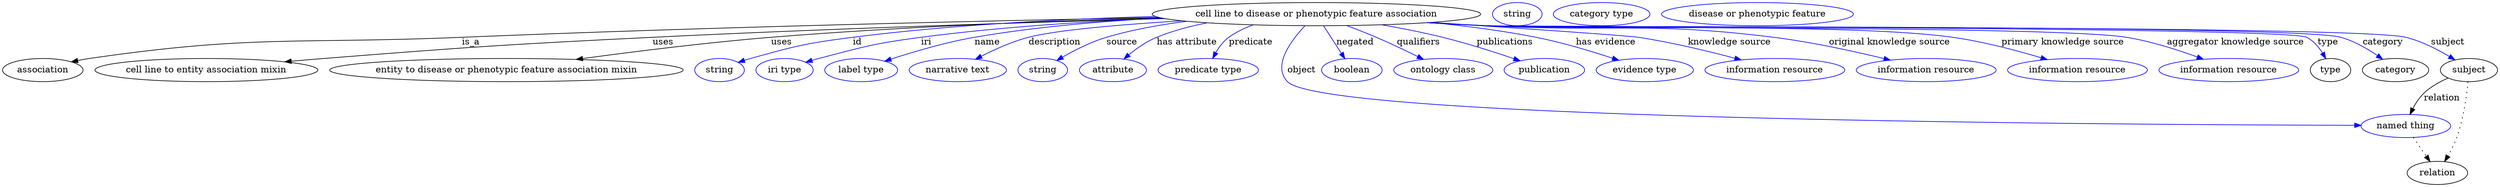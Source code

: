 digraph {
	graph [bb="0,0,3870.6,283"];
	node [label="\N"];
	"cell line to disease or phenotypic feature association"	[height=0.5,
		label="cell line to disease or phenotypic feature association",
		pos="2037.4,265",
		width=7.0771];
	association	[height=0.5,
		pos="62.394,178",
		width=1.7332];
	"cell line to disease or phenotypic feature association" -> association	[label=is_a,
		lp="726.39,221.5",
		pos="e,106.47,190.84 1793.4,259.79 1527.5,254.67 1089.6,244.73 712.39,229 454.87,218.26 388.4,233.49 133.39,196 127.91,195.19 122.22,\
194.17 116.57,193.02"];
	"cell line to entity association mixin"	[height=0.5,
		pos="315.39,178",
		width=4.8024];
	"cell line to disease or phenotypic feature association" -> "cell line to entity association mixin"	[label=uses,
		lp="1023.9,221.5",
		pos="e,436.75,190.82 1802.1,258.06 1593.3,252.29 1279.9,242.44 1007.4,229 780.53,217.81 723.83,213.9 497.39,196 481,194.7 463.78,193.24 \
446.75,191.72"];
	"entity to disease or phenotypic feature association mixin"	[height=0.5,
		pos="780.39,178",
		width=7.6188];
	"cell line to disease or phenotypic feature association" -> "entity to disease or phenotypic feature association mixin"	[label=uses,
		lp="1207.9,221.5",
		pos="e,888.76,194.57 1796.4,259.14 1627,254.47 1395.1,245.57 1191.4,229 1092.5,220.95 980.83,207.05 898.85,195.95"];
	id	[color=blue,
		height=0.5,
		label=string,
		pos="1111.4,178",
		width=1.0652];
	"cell line to disease or phenotypic feature association" -> id	[color=blue,
		label=id,
		lp="1325.4,221.5",
		pos="e,1140.4,189.98 1787.4,261.4 1648.8,257.56 1473.5,248.75 1318.4,229 1246.8,219.88 1228.9,215.43 1159.4,196 1156.3,195.13 1153.1,\
194.17 1149.9,193.15",
		style=solid];
	iri	[color=blue,
		height=0.5,
		label="iri type",
		pos="1212.4,178",
		width=1.2277];
	"cell line to disease or phenotypic feature association" -> iri	[color=blue,
		label=iri,
		lp="1431.4,221.5",
		pos="e,1245.3,190.15 1798.6,258.65 1684.6,253.99 1546.6,245.28 1423.4,229 1352.3,219.6 1334.8,214.31 1265.4,196 1262,195.11 1258.5,194.13 \
1255.1,193.11",
		style=solid];
	name	[color=blue,
		height=0.5,
		label="label type",
		pos="1331.4,178",
		width=1.5707];
	"cell line to disease or phenotypic feature association" -> name	[color=blue,
		label=name,
		lp="1526.4,221.5",
		pos="e,1367.7,191.84 1797.2,258.98 1705.7,254.25 1600.7,245.39 1506.4,229 1461.9,221.27 1412.6,206.59 1377.6,195.13",
		style=solid];
	description	[color=blue,
		height=0.5,
		label="narrative text",
		pos="1481.4,178",
		width=2.0943];
	"cell line to disease or phenotypic feature association" -> description	[color=blue,
		label=description,
		lp="1630.9,221.5",
		pos="e,1509.1,195.01 1828.6,254.64 1734.8,249.01 1635.2,240.63 1590.4,229 1565.2,222.46 1538.7,210.41 1518.1,199.77",
		style=solid];
	source	[color=blue,
		height=0.5,
		label=string,
		pos="1613.4,178",
		width=1.0652];
	"cell line to disease or phenotypic feature association" -> source	[color=blue,
		label=source,
		lp="1735.4,221.5",
		pos="e,1635,192.95 1835.6,253.93 1793.9,248.63 1750.8,240.74 1711.4,229 1687.5,221.88 1662.5,209.01 1643.7,198.11",
		style=solid];
	"has attribute"	[color=blue,
		height=0.5,
		label=attribute,
		pos="1721.4,178",
		width=1.4443];
	"cell line to disease or phenotypic feature association" -> "has attribute"	[color=blue,
		label="has attribute",
		lp="1836.4,221.5",
		pos="e,1738.4,195.24 1868,251.51 1841.1,246.3 1814.1,239.05 1789.4,229 1773.7,222.62 1758.4,211.83 1746.2,201.91",
		style=solid];
	predicate	[color=blue,
		height=0.5,
		label="predicate type",
		pos="1869.4,178",
		width=2.1665];
	"cell line to disease or phenotypic feature association" -> predicate	[color=blue,
		label=predicate,
		lp="1935.4,221.5",
		pos="e,1876.4,196.24 1939.4,248.33 1925.9,243.52 1912.7,237.22 1901.4,229 1893,222.9 1886.2,213.84 1881.1,205.1",
		style=solid];
	object	[color=blue,
		height=0.5,
		label="named thing",
		pos="3728.4,91",
		width=1.9318];
	"cell line to disease or phenotypic feature association" -> object	[color=blue,
		label=object,
		lp="2014.4,178",
		pos="e,3658.9,92.064 2019.6,246.81 1998.3,224.3 1968.5,184.82 1992.4,160 2050.5,99.598 3316.3,92.822 3648.9,92.085",
		style=solid];
	negated	[color=blue,
		height=0.5,
		label=boolean,
		pos="2092.4,178",
		width=1.2999];
	"cell line to disease or phenotypic feature association" -> negated	[color=blue,
		label=negated,
		lp="2097.4,221.5",
		pos="e,2081.7,195.6 2048.5,246.8 2056.5,234.54 2067.2,217.87 2076.1,204.13",
		style=solid];
	qualifiers	[color=blue,
		height=0.5,
		label="ontology class",
		pos="2233.4,178",
		width=2.1304];
	"cell line to disease or phenotypic feature association" -> qualifiers	[color=blue,
		label=qualifiers,
		lp="2195.9,221.5",
		pos="e,2203.1,194.62 2084.6,247.21 2099.4,241.69 2115.7,235.34 2130.4,229 2151.7,219.83 2175.1,208.61 2194.1,199.12",
		style=solid];
	publications	[color=blue,
		height=0.5,
		label=publication,
		pos="2390.4,178",
		width=1.7332];
	"cell line to disease or phenotypic feature association" -> publications	[color=blue,
		label=publications,
		lp="2330.4,221.5",
		pos="e,2353,192.43 2139.2,248.45 2169.6,243.09 2203,236.51 2233.4,229 2270.9,219.73 2312.4,206.35 2343.4,195.76",
		style=solid];
	"has evidence"	[color=blue,
		height=0.5,
		label="evidence type",
		pos="2546.4,178",
		width=2.0943];
	"cell line to disease or phenotypic feature association" -> "has evidence"	[color=blue,
		label="has evidence",
		lp="2485.9,221.5",
		pos="e,2506.2,193.28 2215.3,252.08 2268.1,246.84 2325.9,239.42 2378.4,229 2418.7,221.01 2463.2,207.53 2496.3,196.59",
		style=solid];
	"knowledge source"	[color=blue,
		height=0.5,
		label="information resource",
		pos="2748.4,178",
		width=3.015];
	"cell line to disease or phenotypic feature association" -> "knowledge source"	[color=blue,
		label="knowledge source",
		lp="2677.9,221.5",
		pos="e,2696.1,193.82 2216,252.16 2352.6,242.98 2520.3,231.44 2536.4,229 2587.4,221.24 2644.4,207.53 2686.3,196.43",
		style=solid];
	"original knowledge source"	[color=blue,
		height=0.5,
		label="information resource",
		pos="2983.4,178",
		width=3.015];
	"cell line to disease or phenotypic feature association" -> "original knowledge source"	[color=blue,
		label="original knowledge source",
		lp="2926.4,221.5",
		pos="e,2927.8,193.48 2214.2,252.03 2243.3,250.23 2273.2,248.48 2301.4,247 2499.1,236.64 2550,253.52 2746.4,229 2805,221.68 2870.7,207.34 \
2918,195.88",
		style=solid];
	"primary knowledge source"	[color=blue,
		height=0.5,
		label="information resource",
		pos="3218.4,178",
		width=3.015];
	"cell line to disease or phenotypic feature association" -> "primary knowledge source"	[color=blue,
		label="primary knowledge source",
		lp="3195.4,221.5",
		pos="e,3171.6,194.27 2211.3,251.82 2241.3,250 2272.3,248.3 2301.4,247 2462,239.83 2865.2,251.2 3024.4,229 3071.4,222.45 3123.3,208.7 \
3161.6,197.27",
		style=solid];
	"aggregator knowledge source"	[color=blue,
		height=0.5,
		label="information resource",
		pos="3453.4,178",
		width=3.015];
	"cell line to disease or phenotypic feature association" -> "aggregator knowledge source"	[color=blue,
		label="aggregator knowledge source",
		lp="3463.9,221.5",
		pos="e,3414,194.88 2209.9,251.74 2240.4,249.91 2271.8,248.22 2301.4,247 2411.7,242.45 3185.5,246.73 3294.4,229 3332.1,222.85 3373.3,209.72 \
3404.3,198.46",
		style=solid];
	type	[height=0.5,
		pos="3611.4,178",
		width=0.86659];
	"cell line to disease or phenotypic feature association" -> type	[color=blue,
		label=type,
		lp="3607.4,221.5",
		pos="e,3604,195.75 2209.2,251.69 2239.9,249.84 2271.6,248.17 2301.4,247 2336.7,245.61 3542.9,245.14 3574.4,229 3584.7,223.7 3592.9,214.02 \
3598.9,204.58",
		style=solid];
	category	[height=0.5,
		pos="3712.4,178",
		width=1.4263];
	"cell line to disease or phenotypic feature association" -> category	[color=blue,
		label=category,
		lp="3692.9,221.5",
		pos="e,3692.5,194.79 2209.2,251.67 2239.9,249.83 2271.6,248.16 2301.4,247 2375,244.13 3556.4,248.84 3627.4,229 3647.8,223.28 3668.4,211.37 \
3684.2,200.6",
		style=solid];
	subject	[height=0.5,
		pos="3826.4,178",
		width=1.2277];
	"cell line to disease or phenotypic feature association" -> subject	[color=blue,
		label=subject,
		lp="3793.4,221.5",
		pos="e,3804.6,193.84 2208.8,251.67 2239.6,249.82 2271.4,248.15 2301.4,247 2380.6,243.95 3651.4,248.02 3728.4,229 3752.5,223.06 3777.3,\
210.29 3796,199.15",
		style=solid];
	relation	[height=0.5,
		pos="3777.4,18",
		width=1.2999];
	object -> relation	[pos="e,3765.9,35.705 3740,73.174 3746,64.509 3753.4,53.768 3760,44.141",
		style=dotted];
	association_type	[color=blue,
		height=0.5,
		label=string,
		pos="2348.4,265",
		width=1.0652];
	association_category	[color=blue,
		height=0.5,
		label="category type",
		pos="2479.4,265",
		width=2.0762];
	subject -> object	[label=relation,
		lp="3784.4,134.5",
		pos="e,3734.8,108.97 3793.9,165.59 3781.1,159.94 3767,152.13 3756.4,142 3749.4,135.31 3743.7,126.48 3739.3,118.1"];
	subject -> relation	[pos="e,3788.6,35.828 3825,159.99 3822.9,139.02 3818,102.55 3807.4,73 3803.9,63.258 3798.8,53.189 3793.8,44.423",
		style=dotted];
	"cell line to disease or phenotypic feature association_subject"	[color=blue,
		height=0.5,
		label="disease or phenotypic feature",
		pos="2721.4,265",
		width=4.1344];
}
